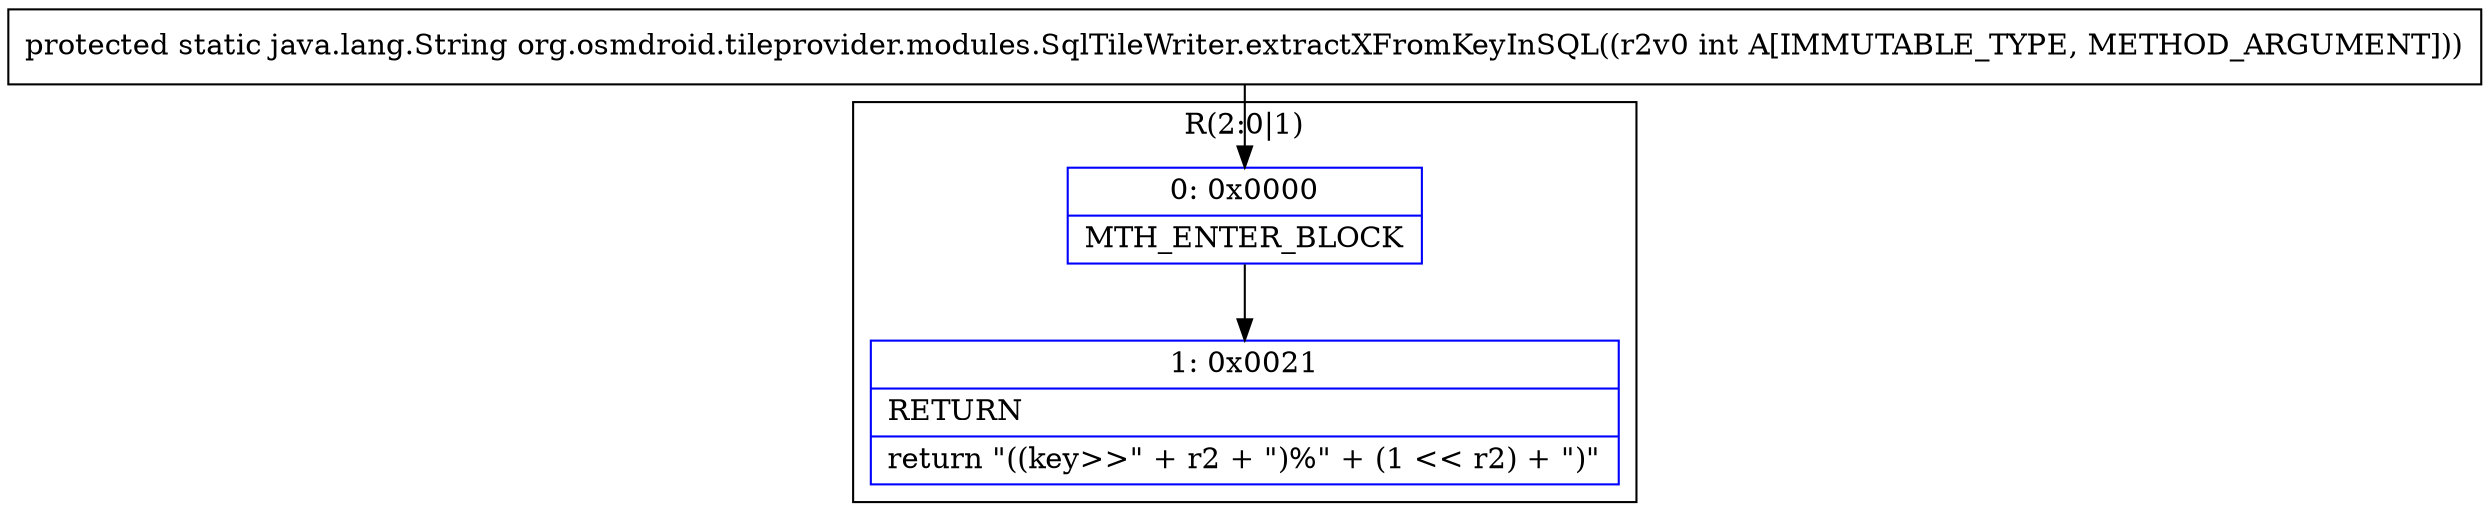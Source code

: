 digraph "CFG fororg.osmdroid.tileprovider.modules.SqlTileWriter.extractXFromKeyInSQL(I)Ljava\/lang\/String;" {
subgraph cluster_Region_1097667507 {
label = "R(2:0|1)";
node [shape=record,color=blue];
Node_0 [shape=record,label="{0\:\ 0x0000|MTH_ENTER_BLOCK\l}"];
Node_1 [shape=record,label="{1\:\ 0x0021|RETURN\l|return \"((key\>\>\" + r2 + \")%\" + (1 \<\< r2) + \")\"\l}"];
}
MethodNode[shape=record,label="{protected static java.lang.String org.osmdroid.tileprovider.modules.SqlTileWriter.extractXFromKeyInSQL((r2v0 int A[IMMUTABLE_TYPE, METHOD_ARGUMENT])) }"];
MethodNode -> Node_0;
Node_0 -> Node_1;
}

